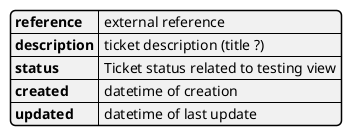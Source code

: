 @startjson
{
"reference": "external reference",
"description": "ticket description (title ?)",
"status": "Ticket status related to testing view",
"created": "datetime of creation",
"updated": "datetime of last update"
}
@endjson